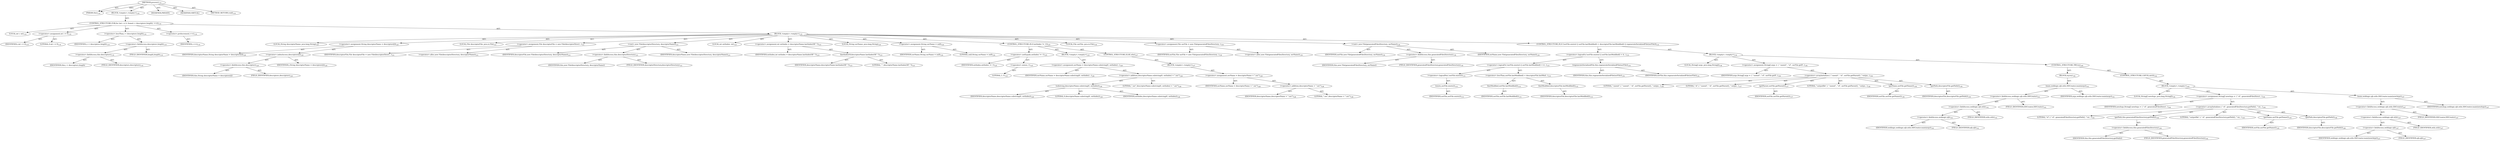 digraph "process" {  
"111669149698" [label = <(METHOD,process)<SUB>118</SUB>> ]
"115964116992" [label = <(PARAM,this)<SUB>118</SUB>> ]
"25769803779" [label = <(BLOCK,&lt;empty&gt;,&lt;empty&gt;)<SUB>118</SUB>> ]
"47244640257" [label = <(CONTROL_STRUCTURE,FOR,for (int i = 0; Some(i &lt; descriptors.length); ++i))<SUB>119</SUB>> ]
"94489280515" [label = <(LOCAL,int i: int)<SUB>119</SUB>> ]
"30064771105" [label = <(&lt;operator&gt;.assignment,int i = 0)<SUB>119</SUB>> ]
"68719476761" [label = <(IDENTIFIER,i,int i = 0)<SUB>119</SUB>> ]
"90194313218" [label = <(LITERAL,0,int i = 0)<SUB>119</SUB>> ]
"30064771106" [label = <(&lt;operator&gt;.lessThan,i &lt; descriptors.length)<SUB>119</SUB>> ]
"68719476762" [label = <(IDENTIFIER,i,i &lt; descriptors.length)<SUB>119</SUB>> ]
"30064771107" [label = <(&lt;operator&gt;.fieldAccess,descriptors.length)<SUB>119</SUB>> ]
"30064771108" [label = <(&lt;operator&gt;.fieldAccess,this.descriptors)<SUB>119</SUB>> ]
"68719476763" [label = <(IDENTIFIER,this,i &lt; descriptors.length)> ]
"55834574856" [label = <(FIELD_IDENTIFIER,descriptors,descriptors)<SUB>119</SUB>> ]
"55834574857" [label = <(FIELD_IDENTIFIER,length,length)<SUB>119</SUB>> ]
"30064771109" [label = <(&lt;operator&gt;.preIncrement,++i)<SUB>119</SUB>> ]
"68719476764" [label = <(IDENTIFIER,i,++i)<SUB>119</SUB>> ]
"25769803780" [label = <(BLOCK,&lt;empty&gt;,&lt;empty&gt;)<SUB>119</SUB>> ]
"94489280516" [label = <(LOCAL,String descriptorName: java.lang.String)<SUB>120</SUB>> ]
"30064771110" [label = <(&lt;operator&gt;.assignment,String descriptorName = descriptors[i])<SUB>120</SUB>> ]
"68719476765" [label = <(IDENTIFIER,descriptorName,String descriptorName = descriptors[i])<SUB>120</SUB>> ]
"30064771111" [label = <(&lt;operator&gt;.indexAccess,descriptors[i])<SUB>120</SUB>> ]
"30064771112" [label = <(&lt;operator&gt;.fieldAccess,this.descriptors)<SUB>120</SUB>> ]
"68719476766" [label = <(IDENTIFIER,this,String descriptorName = descriptors[i])> ]
"55834574858" [label = <(FIELD_IDENTIFIER,descriptors,descriptors)<SUB>120</SUB>> ]
"68719476767" [label = <(IDENTIFIER,i,String descriptorName = descriptors[i])<SUB>120</SUB>> ]
"94489280517" [label = <(LOCAL,File descriptorFile: java.io.File)<SUB>121</SUB>> ]
"30064771113" [label = <(&lt;operator&gt;.assignment,File descriptorFile = new File(descriptorDirect...)<SUB>121</SUB>> ]
"68719476768" [label = <(IDENTIFIER,descriptorFile,File descriptorFile = new File(descriptorDirect...)<SUB>121</SUB>> ]
"30064771114" [label = <(&lt;operator&gt;.alloc,new File(descriptorDirectory, descriptorName))<SUB>121</SUB>> ]
"30064771115" [label = <(&lt;init&gt;,new File(descriptorDirectory, descriptorName))<SUB>121</SUB>> ]
"68719476769" [label = <(IDENTIFIER,descriptorFile,new File(descriptorDirectory, descriptorName))<SUB>121</SUB>> ]
"30064771116" [label = <(&lt;operator&gt;.fieldAccess,this.descriptorDirectory)<SUB>121</SUB>> ]
"68719476770" [label = <(IDENTIFIER,this,new File(descriptorDirectory, descriptorName))> ]
"55834574859" [label = <(FIELD_IDENTIFIER,descriptorDirectory,descriptorDirectory)<SUB>121</SUB>> ]
"68719476771" [label = <(IDENTIFIER,descriptorName,new File(descriptorDirectory, descriptorName))<SUB>121</SUB>> ]
"94489280518" [label = <(LOCAL,int extIndex: int)<SUB>123</SUB>> ]
"30064771117" [label = <(&lt;operator&gt;.assignment,int extIndex = descriptorName.lastIndexOf(&quot;.&quot;))<SUB>123</SUB>> ]
"68719476772" [label = <(IDENTIFIER,extIndex,int extIndex = descriptorName.lastIndexOf(&quot;.&quot;))<SUB>123</SUB>> ]
"30064771118" [label = <(lastIndexOf,descriptorName.lastIndexOf(&quot;.&quot;))<SUB>123</SUB>> ]
"68719476773" [label = <(IDENTIFIER,descriptorName,descriptorName.lastIndexOf(&quot;.&quot;))<SUB>123</SUB>> ]
"90194313219" [label = <(LITERAL,&quot;.&quot;,descriptorName.lastIndexOf(&quot;.&quot;))<SUB>123</SUB>> ]
"94489280519" [label = <(LOCAL,String serName: java.lang.String)<SUB>124</SUB>> ]
"30064771119" [label = <(&lt;operator&gt;.assignment,String serName = null)<SUB>124</SUB>> ]
"68719476774" [label = <(IDENTIFIER,serName,String serName = null)<SUB>124</SUB>> ]
"90194313220" [label = <(LITERAL,null,String serName = null)<SUB>124</SUB>> ]
"47244640258" [label = <(CONTROL_STRUCTURE,IF,if (extIndex != -1))<SUB>125</SUB>> ]
"30064771120" [label = <(&lt;operator&gt;.notEquals,extIndex != -1)<SUB>125</SUB>> ]
"68719476775" [label = <(IDENTIFIER,extIndex,extIndex != -1)<SUB>125</SUB>> ]
"30064771121" [label = <(&lt;operator&gt;.minus,-1)<SUB>125</SUB>> ]
"90194313221" [label = <(LITERAL,1,-1)<SUB>125</SUB>> ]
"25769803781" [label = <(BLOCK,&lt;empty&gt;,&lt;empty&gt;)<SUB>125</SUB>> ]
"30064771122" [label = <(&lt;operator&gt;.assignment,serName = descriptorName.substring(0, extIndex)...)<SUB>126</SUB>> ]
"68719476776" [label = <(IDENTIFIER,serName,serName = descriptorName.substring(0, extIndex)...)<SUB>126</SUB>> ]
"30064771123" [label = <(&lt;operator&gt;.addition,descriptorName.substring(0, extIndex) + &quot;.ser&quot;)<SUB>126</SUB>> ]
"30064771124" [label = <(substring,descriptorName.substring(0, extIndex))<SUB>126</SUB>> ]
"68719476777" [label = <(IDENTIFIER,descriptorName,descriptorName.substring(0, extIndex))<SUB>126</SUB>> ]
"90194313222" [label = <(LITERAL,0,descriptorName.substring(0, extIndex))<SUB>126</SUB>> ]
"68719476778" [label = <(IDENTIFIER,extIndex,descriptorName.substring(0, extIndex))<SUB>126</SUB>> ]
"90194313223" [label = <(LITERAL,&quot;.ser&quot;,descriptorName.substring(0, extIndex) + &quot;.ser&quot;)<SUB>126</SUB>> ]
"47244640259" [label = <(CONTROL_STRUCTURE,ELSE,else)<SUB>127</SUB>> ]
"25769803782" [label = <(BLOCK,&lt;empty&gt;,&lt;empty&gt;)<SUB>127</SUB>> ]
"30064771125" [label = <(&lt;operator&gt;.assignment,serName = descriptorName + &quot;.ser&quot;)<SUB>128</SUB>> ]
"68719476779" [label = <(IDENTIFIER,serName,serName = descriptorName + &quot;.ser&quot;)<SUB>128</SUB>> ]
"30064771126" [label = <(&lt;operator&gt;.addition,descriptorName + &quot;.ser&quot;)<SUB>128</SUB>> ]
"68719476780" [label = <(IDENTIFIER,descriptorName,descriptorName + &quot;.ser&quot;)<SUB>128</SUB>> ]
"90194313224" [label = <(LITERAL,&quot;.ser&quot;,descriptorName + &quot;.ser&quot;)<SUB>128</SUB>> ]
"94489280520" [label = <(LOCAL,File serFile: java.io.File)<SUB>130</SUB>> ]
"30064771127" [label = <(&lt;operator&gt;.assignment,File serFile = new File(generatedFilesDirectory...)<SUB>130</SUB>> ]
"68719476781" [label = <(IDENTIFIER,serFile,File serFile = new File(generatedFilesDirectory...)<SUB>130</SUB>> ]
"30064771128" [label = <(&lt;operator&gt;.alloc,new File(generatedFilesDirectory, serName))<SUB>130</SUB>> ]
"30064771129" [label = <(&lt;init&gt;,new File(generatedFilesDirectory, serName))<SUB>130</SUB>> ]
"68719476782" [label = <(IDENTIFIER,serFile,new File(generatedFilesDirectory, serName))<SUB>130</SUB>> ]
"30064771130" [label = <(&lt;operator&gt;.fieldAccess,this.generatedFilesDirectory)<SUB>130</SUB>> ]
"68719476783" [label = <(IDENTIFIER,this,new File(generatedFilesDirectory, serName))> ]
"55834574860" [label = <(FIELD_IDENTIFIER,generatedFilesDirectory,generatedFilesDirectory)<SUB>130</SUB>> ]
"68719476784" [label = <(IDENTIFIER,serName,new File(generatedFilesDirectory, serName))<SUB>130</SUB>> ]
"47244640260" [label = <(CONTROL_STRUCTURE,IF,if (!serFile.exists() || serFile.lastModified() &lt; descriptorFile.lastModified() || regenerateSerializedFile(serFile)))<SUB>133</SUB>> ]
"30064771131" [label = <(&lt;operator&gt;.logicalOr,!serFile.exists() || serFile.lastModified() &lt; d...)<SUB>133</SUB>> ]
"30064771132" [label = <(&lt;operator&gt;.logicalOr,!serFile.exists() || serFile.lastModified() &lt; d...)<SUB>133</SUB>> ]
"30064771133" [label = <(&lt;operator&gt;.logicalNot,!serFile.exists())<SUB>133</SUB>> ]
"30064771134" [label = <(exists,serFile.exists())<SUB>133</SUB>> ]
"68719476785" [label = <(IDENTIFIER,serFile,serFile.exists())<SUB>133</SUB>> ]
"30064771135" [label = <(&lt;operator&gt;.lessThan,serFile.lastModified() &lt; descriptorFile.lastMod...)<SUB>133</SUB>> ]
"30064771136" [label = <(lastModified,serFile.lastModified())<SUB>133</SUB>> ]
"68719476786" [label = <(IDENTIFIER,serFile,serFile.lastModified())<SUB>133</SUB>> ]
"30064771137" [label = <(lastModified,descriptorFile.lastModified())<SUB>133</SUB>> ]
"68719476787" [label = <(IDENTIFIER,descriptorFile,descriptorFile.lastModified())<SUB>133</SUB>> ]
"30064771138" [label = <(regenerateSerializedFile,this.regenerateSerializedFile(serFile))<SUB>134</SUB>> ]
"68719476736" [label = <(IDENTIFIER,this,this.regenerateSerializedFile(serFile))<SUB>134</SUB>> ]
"68719476788" [label = <(IDENTIFIER,serFile,this.regenerateSerializedFile(serFile))<SUB>134</SUB>> ]
"25769803783" [label = <(BLOCK,&lt;empty&gt;,&lt;empty&gt;)<SUB>134</SUB>> ]
"94489280521" [label = <(LOCAL,String[] args: java.lang.String[])<SUB>136</SUB>> ]
"30064771139" [label = <(&lt;operator&gt;.assignment,String[] args = { &quot;-noexit&quot;, &quot;-d&quot;, serFile.getP...)<SUB>136</SUB>> ]
"68719476789" [label = <(IDENTIFIER,args,String[] args = { &quot;-noexit&quot;, &quot;-d&quot;, serFile.getP...)<SUB>136</SUB>> ]
"30064771140" [label = <(&lt;operator&gt;.arrayInitializer,{ &quot;-noexit&quot;, &quot;-d&quot;, serFile.getParent(), &quot;-outpu...)<SUB>136</SUB>> ]
"90194313225" [label = <(LITERAL,&quot;-noexit&quot;,{ &quot;-noexit&quot;, &quot;-d&quot;, serFile.getParent(), &quot;-outpu...)<SUB>136</SUB>> ]
"90194313226" [label = <(LITERAL,&quot;-d&quot;,{ &quot;-noexit&quot;, &quot;-d&quot;, serFile.getParent(), &quot;-outpu...)<SUB>137</SUB>> ]
"30064771141" [label = <(getParent,serFile.getParent())<SUB>137</SUB>> ]
"68719476790" [label = <(IDENTIFIER,serFile,serFile.getParent())<SUB>137</SUB>> ]
"90194313227" [label = <(LITERAL,&quot;-outputfile&quot;,{ &quot;-noexit&quot;, &quot;-d&quot;, serFile.getParent(), &quot;-outpu...)<SUB>138</SUB>> ]
"30064771142" [label = <(getName,serFile.getName())<SUB>138</SUB>> ]
"68719476791" [label = <(IDENTIFIER,serFile,serFile.getName())<SUB>138</SUB>> ]
"30064771143" [label = <(getPath,descriptorFile.getPath())<SUB>139</SUB>> ]
"68719476792" [label = <(IDENTIFIER,descriptorFile,descriptorFile.getPath())<SUB>139</SUB>> ]
"47244640261" [label = <(CONTROL_STRUCTURE,TRY,try)<SUB>140</SUB>> ]
"25769803784" [label = <(BLOCK,try,try)<SUB>140</SUB>> ]
"30064771144" [label = <(main,weblogic.ejb.utils.DDCreator.main(args))<SUB>141</SUB>> ]
"30064771145" [label = <(&lt;operator&gt;.fieldAccess,weblogic.ejb.utils.DDCreator)<SUB>141</SUB>> ]
"30064771146" [label = <(&lt;operator&gt;.fieldAccess,weblogic.ejb.utils)<SUB>141</SUB>> ]
"30064771147" [label = <(&lt;operator&gt;.fieldAccess,weblogic.ejb)<SUB>141</SUB>> ]
"68719476793" [label = <(IDENTIFIER,weblogic,weblogic.ejb.utils.DDCreator.main(args))<SUB>141</SUB>> ]
"55834574861" [label = <(FIELD_IDENTIFIER,ejb,ejb)<SUB>141</SUB>> ]
"55834574862" [label = <(FIELD_IDENTIFIER,utils,utils)<SUB>141</SUB>> ]
"55834574863" [label = <(FIELD_IDENTIFIER,DDCreator,DDCreator)<SUB>141</SUB>> ]
"68719476794" [label = <(IDENTIFIER,args,weblogic.ejb.utils.DDCreator.main(args))<SUB>141</SUB>> ]
"47244640262" [label = <(CONTROL_STRUCTURE,CATCH,catch)<SUB>142</SUB>> ]
"25769803785" [label = <(BLOCK,&lt;empty&gt;,&lt;empty&gt;)<SUB>142</SUB>> ]
"94489280522" [label = <(LOCAL,String[] newArgs: java.lang.String[])<SUB>144</SUB>> ]
"30064771148" [label = <(&lt;operator&gt;.assignment,String[] newArgs = { &quot;-d&quot;, generatedFilesDirect...)<SUB>144</SUB>> ]
"68719476795" [label = <(IDENTIFIER,newArgs,String[] newArgs = { &quot;-d&quot;, generatedFilesDirect...)<SUB>144</SUB>> ]
"30064771149" [label = <(&lt;operator&gt;.arrayInitializer,{ &quot;-d&quot;, generatedFilesDirectory.getPath(), &quot;-ou...)<SUB>144</SUB>> ]
"90194313228" [label = <(LITERAL,&quot;-d&quot;,{ &quot;-d&quot;, generatedFilesDirectory.getPath(), &quot;-ou...)<SUB>144</SUB>> ]
"30064771150" [label = <(getPath,this.generatedFilesDirectory.getPath())<SUB>144</SUB>> ]
"30064771151" [label = <(&lt;operator&gt;.fieldAccess,this.generatedFilesDirectory)<SUB>144</SUB>> ]
"68719476796" [label = <(IDENTIFIER,this,this.generatedFilesDirectory.getPath())> ]
"55834574864" [label = <(FIELD_IDENTIFIER,generatedFilesDirectory,generatedFilesDirectory)<SUB>144</SUB>> ]
"90194313229" [label = <(LITERAL,&quot;-outputfile&quot;,{ &quot;-d&quot;, generatedFilesDirectory.getPath(), &quot;-ou...)<SUB>145</SUB>> ]
"30064771152" [label = <(getName,serFile.getName())<SUB>145</SUB>> ]
"68719476797" [label = <(IDENTIFIER,serFile,serFile.getName())<SUB>145</SUB>> ]
"30064771153" [label = <(getPath,descriptorFile.getPath())<SUB>146</SUB>> ]
"68719476798" [label = <(IDENTIFIER,descriptorFile,descriptorFile.getPath())<SUB>146</SUB>> ]
"30064771154" [label = <(main,weblogic.ejb.utils.DDCreator.main(newArgs))<SUB>147</SUB>> ]
"30064771155" [label = <(&lt;operator&gt;.fieldAccess,weblogic.ejb.utils.DDCreator)<SUB>147</SUB>> ]
"30064771156" [label = <(&lt;operator&gt;.fieldAccess,weblogic.ejb.utils)<SUB>147</SUB>> ]
"30064771157" [label = <(&lt;operator&gt;.fieldAccess,weblogic.ejb)<SUB>147</SUB>> ]
"68719476799" [label = <(IDENTIFIER,weblogic,weblogic.ejb.utils.DDCreator.main(newArgs))<SUB>147</SUB>> ]
"55834574865" [label = <(FIELD_IDENTIFIER,ejb,ejb)<SUB>147</SUB>> ]
"55834574866" [label = <(FIELD_IDENTIFIER,utils,utils)<SUB>147</SUB>> ]
"55834574867" [label = <(FIELD_IDENTIFIER,DDCreator,DDCreator)<SUB>147</SUB>> ]
"68719476800" [label = <(IDENTIFIER,newArgs,weblogic.ejb.utils.DDCreator.main(newArgs))<SUB>147</SUB>> ]
"133143986182" [label = <(MODIFIER,PRIVATE)> ]
"133143986183" [label = <(MODIFIER,VIRTUAL)> ]
"128849018882" [label = <(METHOD_RETURN,void)<SUB>118</SUB>> ]
  "111669149698" -> "115964116992"  [ label = "AST: "] 
  "111669149698" -> "25769803779"  [ label = "AST: "] 
  "111669149698" -> "133143986182"  [ label = "AST: "] 
  "111669149698" -> "133143986183"  [ label = "AST: "] 
  "111669149698" -> "128849018882"  [ label = "AST: "] 
  "25769803779" -> "47244640257"  [ label = "AST: "] 
  "47244640257" -> "94489280515"  [ label = "AST: "] 
  "47244640257" -> "30064771105"  [ label = "AST: "] 
  "47244640257" -> "30064771106"  [ label = "AST: "] 
  "47244640257" -> "30064771109"  [ label = "AST: "] 
  "47244640257" -> "25769803780"  [ label = "AST: "] 
  "30064771105" -> "68719476761"  [ label = "AST: "] 
  "30064771105" -> "90194313218"  [ label = "AST: "] 
  "30064771106" -> "68719476762"  [ label = "AST: "] 
  "30064771106" -> "30064771107"  [ label = "AST: "] 
  "30064771107" -> "30064771108"  [ label = "AST: "] 
  "30064771107" -> "55834574857"  [ label = "AST: "] 
  "30064771108" -> "68719476763"  [ label = "AST: "] 
  "30064771108" -> "55834574856"  [ label = "AST: "] 
  "30064771109" -> "68719476764"  [ label = "AST: "] 
  "25769803780" -> "94489280516"  [ label = "AST: "] 
  "25769803780" -> "30064771110"  [ label = "AST: "] 
  "25769803780" -> "94489280517"  [ label = "AST: "] 
  "25769803780" -> "30064771113"  [ label = "AST: "] 
  "25769803780" -> "30064771115"  [ label = "AST: "] 
  "25769803780" -> "94489280518"  [ label = "AST: "] 
  "25769803780" -> "30064771117"  [ label = "AST: "] 
  "25769803780" -> "94489280519"  [ label = "AST: "] 
  "25769803780" -> "30064771119"  [ label = "AST: "] 
  "25769803780" -> "47244640258"  [ label = "AST: "] 
  "25769803780" -> "94489280520"  [ label = "AST: "] 
  "25769803780" -> "30064771127"  [ label = "AST: "] 
  "25769803780" -> "30064771129"  [ label = "AST: "] 
  "25769803780" -> "47244640260"  [ label = "AST: "] 
  "30064771110" -> "68719476765"  [ label = "AST: "] 
  "30064771110" -> "30064771111"  [ label = "AST: "] 
  "30064771111" -> "30064771112"  [ label = "AST: "] 
  "30064771111" -> "68719476767"  [ label = "AST: "] 
  "30064771112" -> "68719476766"  [ label = "AST: "] 
  "30064771112" -> "55834574858"  [ label = "AST: "] 
  "30064771113" -> "68719476768"  [ label = "AST: "] 
  "30064771113" -> "30064771114"  [ label = "AST: "] 
  "30064771115" -> "68719476769"  [ label = "AST: "] 
  "30064771115" -> "30064771116"  [ label = "AST: "] 
  "30064771115" -> "68719476771"  [ label = "AST: "] 
  "30064771116" -> "68719476770"  [ label = "AST: "] 
  "30064771116" -> "55834574859"  [ label = "AST: "] 
  "30064771117" -> "68719476772"  [ label = "AST: "] 
  "30064771117" -> "30064771118"  [ label = "AST: "] 
  "30064771118" -> "68719476773"  [ label = "AST: "] 
  "30064771118" -> "90194313219"  [ label = "AST: "] 
  "30064771119" -> "68719476774"  [ label = "AST: "] 
  "30064771119" -> "90194313220"  [ label = "AST: "] 
  "47244640258" -> "30064771120"  [ label = "AST: "] 
  "47244640258" -> "25769803781"  [ label = "AST: "] 
  "47244640258" -> "47244640259"  [ label = "AST: "] 
  "30064771120" -> "68719476775"  [ label = "AST: "] 
  "30064771120" -> "30064771121"  [ label = "AST: "] 
  "30064771121" -> "90194313221"  [ label = "AST: "] 
  "25769803781" -> "30064771122"  [ label = "AST: "] 
  "30064771122" -> "68719476776"  [ label = "AST: "] 
  "30064771122" -> "30064771123"  [ label = "AST: "] 
  "30064771123" -> "30064771124"  [ label = "AST: "] 
  "30064771123" -> "90194313223"  [ label = "AST: "] 
  "30064771124" -> "68719476777"  [ label = "AST: "] 
  "30064771124" -> "90194313222"  [ label = "AST: "] 
  "30064771124" -> "68719476778"  [ label = "AST: "] 
  "47244640259" -> "25769803782"  [ label = "AST: "] 
  "25769803782" -> "30064771125"  [ label = "AST: "] 
  "30064771125" -> "68719476779"  [ label = "AST: "] 
  "30064771125" -> "30064771126"  [ label = "AST: "] 
  "30064771126" -> "68719476780"  [ label = "AST: "] 
  "30064771126" -> "90194313224"  [ label = "AST: "] 
  "30064771127" -> "68719476781"  [ label = "AST: "] 
  "30064771127" -> "30064771128"  [ label = "AST: "] 
  "30064771129" -> "68719476782"  [ label = "AST: "] 
  "30064771129" -> "30064771130"  [ label = "AST: "] 
  "30064771129" -> "68719476784"  [ label = "AST: "] 
  "30064771130" -> "68719476783"  [ label = "AST: "] 
  "30064771130" -> "55834574860"  [ label = "AST: "] 
  "47244640260" -> "30064771131"  [ label = "AST: "] 
  "47244640260" -> "25769803783"  [ label = "AST: "] 
  "30064771131" -> "30064771132"  [ label = "AST: "] 
  "30064771131" -> "30064771138"  [ label = "AST: "] 
  "30064771132" -> "30064771133"  [ label = "AST: "] 
  "30064771132" -> "30064771135"  [ label = "AST: "] 
  "30064771133" -> "30064771134"  [ label = "AST: "] 
  "30064771134" -> "68719476785"  [ label = "AST: "] 
  "30064771135" -> "30064771136"  [ label = "AST: "] 
  "30064771135" -> "30064771137"  [ label = "AST: "] 
  "30064771136" -> "68719476786"  [ label = "AST: "] 
  "30064771137" -> "68719476787"  [ label = "AST: "] 
  "30064771138" -> "68719476736"  [ label = "AST: "] 
  "30064771138" -> "68719476788"  [ label = "AST: "] 
  "25769803783" -> "94489280521"  [ label = "AST: "] 
  "25769803783" -> "30064771139"  [ label = "AST: "] 
  "25769803783" -> "47244640261"  [ label = "AST: "] 
  "30064771139" -> "68719476789"  [ label = "AST: "] 
  "30064771139" -> "30064771140"  [ label = "AST: "] 
  "30064771140" -> "90194313225"  [ label = "AST: "] 
  "30064771140" -> "90194313226"  [ label = "AST: "] 
  "30064771140" -> "30064771141"  [ label = "AST: "] 
  "30064771140" -> "90194313227"  [ label = "AST: "] 
  "30064771140" -> "30064771142"  [ label = "AST: "] 
  "30064771140" -> "30064771143"  [ label = "AST: "] 
  "30064771141" -> "68719476790"  [ label = "AST: "] 
  "30064771142" -> "68719476791"  [ label = "AST: "] 
  "30064771143" -> "68719476792"  [ label = "AST: "] 
  "47244640261" -> "25769803784"  [ label = "AST: "] 
  "47244640261" -> "47244640262"  [ label = "AST: "] 
  "25769803784" -> "30064771144"  [ label = "AST: "] 
  "30064771144" -> "30064771145"  [ label = "AST: "] 
  "30064771144" -> "68719476794"  [ label = "AST: "] 
  "30064771145" -> "30064771146"  [ label = "AST: "] 
  "30064771145" -> "55834574863"  [ label = "AST: "] 
  "30064771146" -> "30064771147"  [ label = "AST: "] 
  "30064771146" -> "55834574862"  [ label = "AST: "] 
  "30064771147" -> "68719476793"  [ label = "AST: "] 
  "30064771147" -> "55834574861"  [ label = "AST: "] 
  "47244640262" -> "25769803785"  [ label = "AST: "] 
  "25769803785" -> "94489280522"  [ label = "AST: "] 
  "25769803785" -> "30064771148"  [ label = "AST: "] 
  "25769803785" -> "30064771154"  [ label = "AST: "] 
  "30064771148" -> "68719476795"  [ label = "AST: "] 
  "30064771148" -> "30064771149"  [ label = "AST: "] 
  "30064771149" -> "90194313228"  [ label = "AST: "] 
  "30064771149" -> "30064771150"  [ label = "AST: "] 
  "30064771149" -> "90194313229"  [ label = "AST: "] 
  "30064771149" -> "30064771152"  [ label = "AST: "] 
  "30064771149" -> "30064771153"  [ label = "AST: "] 
  "30064771150" -> "30064771151"  [ label = "AST: "] 
  "30064771151" -> "68719476796"  [ label = "AST: "] 
  "30064771151" -> "55834574864"  [ label = "AST: "] 
  "30064771152" -> "68719476797"  [ label = "AST: "] 
  "30064771153" -> "68719476798"  [ label = "AST: "] 
  "30064771154" -> "30064771155"  [ label = "AST: "] 
  "30064771154" -> "68719476800"  [ label = "AST: "] 
  "30064771155" -> "30064771156"  [ label = "AST: "] 
  "30064771155" -> "55834574867"  [ label = "AST: "] 
  "30064771156" -> "30064771157"  [ label = "AST: "] 
  "30064771156" -> "55834574866"  [ label = "AST: "] 
  "30064771157" -> "68719476799"  [ label = "AST: "] 
  "30064771157" -> "55834574865"  [ label = "AST: "] 
  "111669149698" -> "115964116992"  [ label = "DDG: "] 
}
